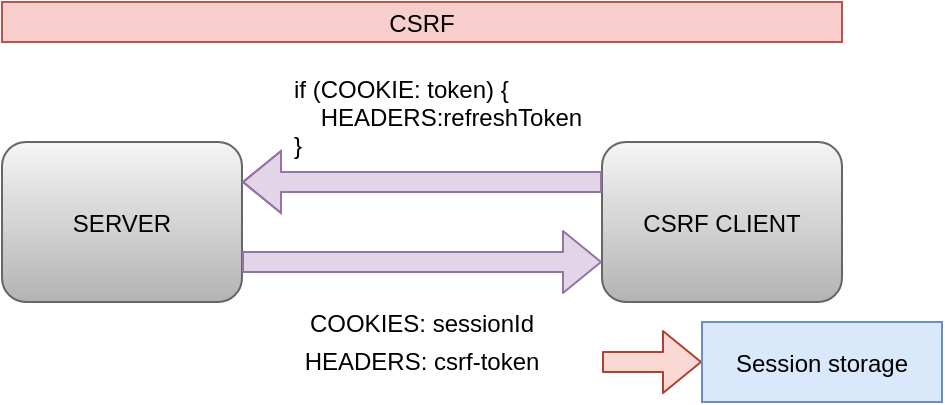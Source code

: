 <mxfile version="14.9.2" type="device"><diagram id="OsuokXlZBaUwDmeHYHiT" name="Page-1"><mxGraphModel dx="862" dy="482" grid="1" gridSize="10" guides="1" tooltips="1" connect="1" arrows="1" fold="1" page="1" pageScale="1" pageWidth="850" pageHeight="1100" math="0" shadow="0"><root><mxCell id="0"/><mxCell id="1" parent="0"/><mxCell id="VSf3pzt7wwxPSkzQgg8W-4" value="CSRF CLIENT" style="rounded=1;fillColor=#f5f5f5;strokeColor=#666666;gradientColor=#b3b3b3;fontColor=#000000;" parent="1" vertex="1"><mxGeometry x="580" y="440" width="120" height="80" as="geometry"/></mxCell><mxCell id="VSf3pzt7wwxPSkzQgg8W-5" value="SERVER" style="rounded=1;fillColor=#f5f5f5;strokeColor=#666666;gradientColor=#b3b3b3;fontColor=#000000;" parent="1" vertex="1"><mxGeometry x="280" y="440" width="120" height="80" as="geometry"/></mxCell><mxCell id="IAWqvyA0Hrl6rd0bh_4c-7" value="" style="shape=flexArrow;endArrow=classic;shadow=0;fontFamily=Helvetica;entryX=0;entryY=0.75;entryDx=0;entryDy=0;exitX=1;exitY=0.75;exitDx=0;exitDy=0;deletable=1;comic=0;orthogonalLoop=0;ignoreEdge=0;flowAnimation=0;noJump=0;cloneable=1;movable=1;bendable=1;backgroundOutline=0;metaEdit=0;fillColor=#e1d5e7;strokeColor=#9673a6;fontColor=#000000;" parent="1" source="VSf3pzt7wwxPSkzQgg8W-5" target="VSf3pzt7wwxPSkzQgg8W-4" edge="1"><mxGeometry width="50" height="50" relative="1" as="geometry"><mxPoint x="400" y="505" as="sourcePoint"/><mxPoint x="450" y="455" as="targetPoint"/></mxGeometry></mxCell><mxCell id="IAWqvyA0Hrl6rd0bh_4c-8" value="" style="shape=flexArrow;endArrow=classic;shadow=0;fontFamily=Helvetica;entryX=1;entryY=0.25;entryDx=0;entryDy=0;exitX=0;exitY=0.25;exitDx=0;exitDy=0;fillColor=#e1d5e7;strokeColor=#9673a6;fontColor=#000000;" parent="1" source="VSf3pzt7wwxPSkzQgg8W-4" target="VSf3pzt7wwxPSkzQgg8W-5" edge="1"><mxGeometry width="50" height="50" relative="1" as="geometry"><mxPoint x="560" y="460" as="sourcePoint"/><mxPoint x="410" y="460" as="targetPoint"/><Array as="points"><mxPoint x="520" y="460"/><mxPoint x="480" y="460"/></Array></mxGeometry></mxCell><mxCell id="IAWqvyA0Hrl6rd0bh_4c-15" value="COOKIES: sessionId" style="text;strokeColor=none;fillColor=none;align=center;verticalAlign=middle;rounded=0;fontFamily=Helvetica;fontColor=#000000;" parent="1" vertex="1"><mxGeometry x="360" y="520" width="260" height="20" as="geometry"/></mxCell><mxCell id="IAWqvyA0Hrl6rd0bh_4c-17" value="" style="edgeStyle=none;shape=flexArrow;comic=0;orthogonalLoop=1;jettySize=auto;shadow=0;fillColor=#fad9d5;strokeColor=#ae4132;fontColor=#000000;" parent="1" edge="1"><mxGeometry relative="1" as="geometry"><mxPoint x="630" y="550" as="targetPoint"/><mxPoint x="580" y="550" as="sourcePoint"/></mxGeometry></mxCell><mxCell id="IAWqvyA0Hrl6rd0bh_4c-18" value="Session storage" style="rounded=0;fontFamily=Helvetica;strokeColor=#6c8ebf;fillColor=#dae8fc;fontColor=#000000;" parent="1" vertex="1"><mxGeometry x="630" y="530" width="120" height="40" as="geometry"/></mxCell><mxCell id="IAWqvyA0Hrl6rd0bh_4c-20" value="CSRF" style="text;align=center;verticalAlign=middle;rounded=0;fontFamily=Helvetica;fillColor=#f8cecc;strokeColor=#b85450;fontColor=#000000;" parent="1" vertex="1"><mxGeometry x="280" y="370" width="420" height="20" as="geometry"/></mxCell><mxCell id="ivr63-KSrsQ04YABF09u-2" value="HEADERS: csrf-token" style="text;html=1;strokeColor=none;fillColor=none;align=center;verticalAlign=middle;whiteSpace=wrap;rounded=0;" parent="1" vertex="1"><mxGeometry x="400" y="540" width="180" height="20" as="geometry"/></mxCell><mxCell id="jj37IdD53FVAgtWE44rk-7" value="if (COOKIE: token) {&#10;    HEADERS:refreshToken&#10;}" style="text;strokeColor=none;fillColor=none;align=left;verticalAlign=top;spacingLeft=4;spacingRight=4;overflow=hidden;rotatable=0;points=[[0,0.5],[1,0.5]];portConstraint=eastwest;" vertex="1" parent="1"><mxGeometry x="420" y="400" width="200" height="60" as="geometry"/></mxCell></root></mxGraphModel></diagram></mxfile>